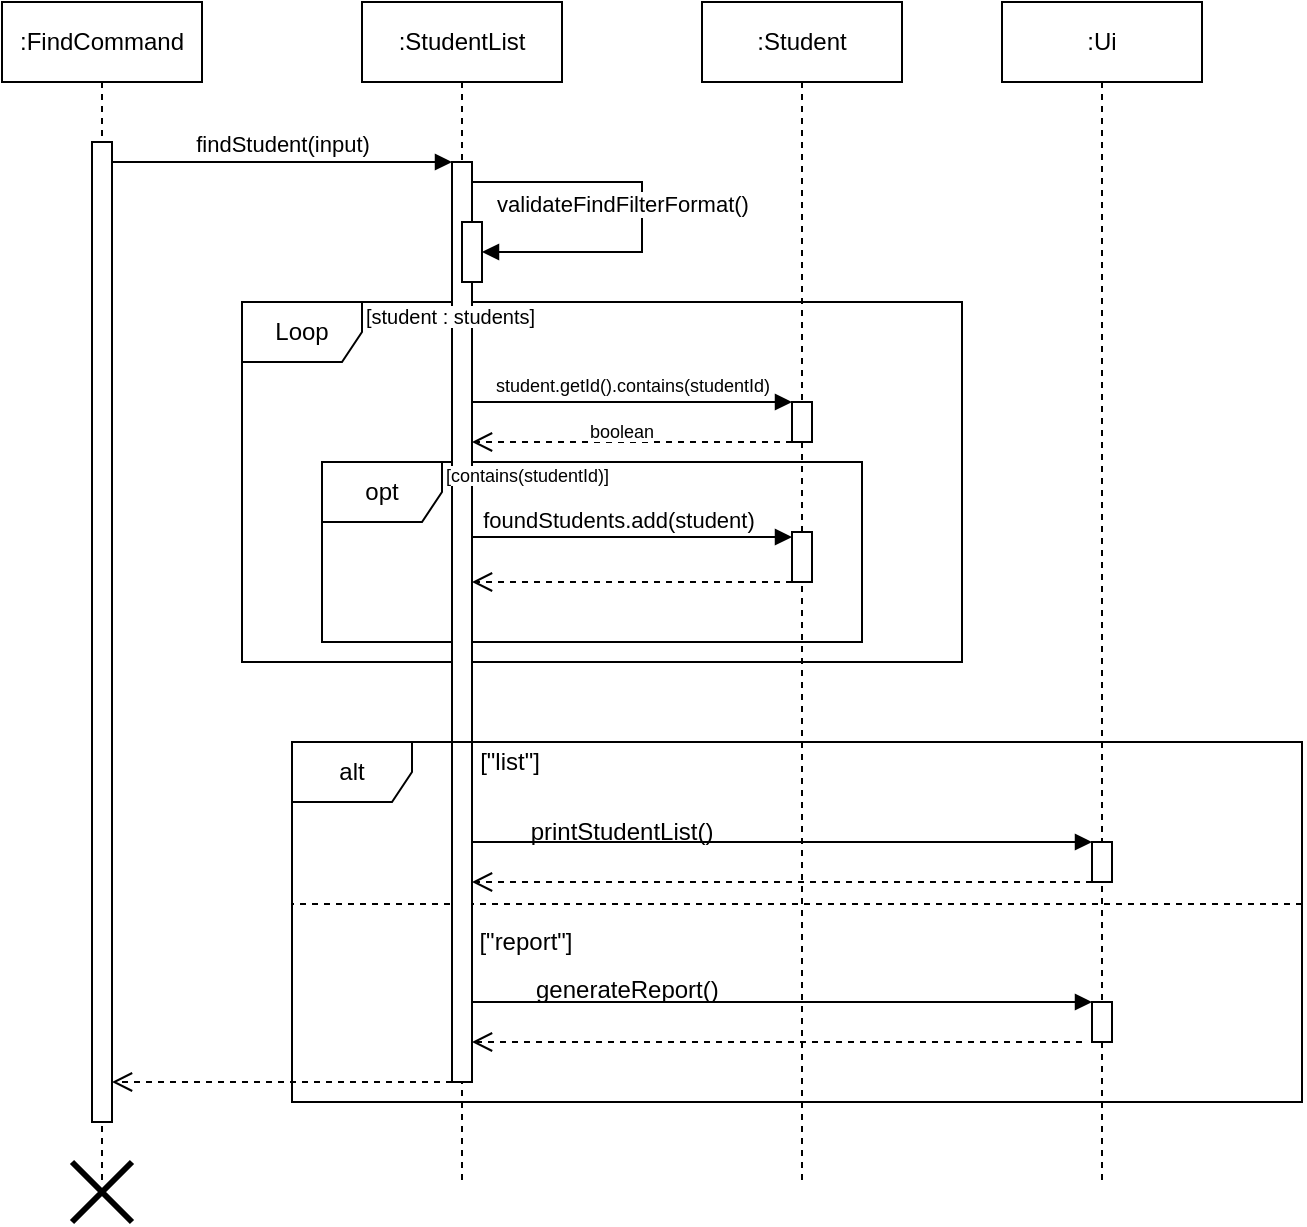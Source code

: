 <mxfile version="24.8.3">
  <diagram name="Page-1" id="2YBvvXClWsGukQMizWep">
    <mxGraphModel dx="794" dy="412" grid="1" gridSize="10" guides="1" tooltips="1" connect="1" arrows="1" fold="1" page="1" pageScale="1" pageWidth="850" pageHeight="1100" math="0" shadow="0">
      <root>
        <mxCell id="0" />
        <mxCell id="1" parent="0" />
        <mxCell id="WVKRIeredMOnScrXRFPX-44" value="" style="endArrow=none;dashed=1;html=1;rounded=0;exitX=1;exitY=0.45;exitDx=0;exitDy=0;exitPerimeter=0;entryX=-0.001;entryY=0.45;entryDx=0;entryDy=0;entryPerimeter=0;" parent="1" source="WVKRIeredMOnScrXRFPX-36" target="WVKRIeredMOnScrXRFPX-36" edge="1">
          <mxGeometry width="50" height="50" relative="1" as="geometry">
            <mxPoint x="380" y="535" as="sourcePoint" />
            <mxPoint x="190" y="510" as="targetPoint" />
          </mxGeometry>
        </mxCell>
        <mxCell id="WVKRIeredMOnScrXRFPX-26" value="opt" style="shape=umlFrame;whiteSpace=wrap;html=1;pointerEvents=0;" parent="1" vertex="1">
          <mxGeometry x="200" y="270" width="270" height="90" as="geometry" />
        </mxCell>
        <mxCell id="WVKRIeredMOnScrXRFPX-17" value="Loop" style="shape=umlFrame;whiteSpace=wrap;html=1;pointerEvents=0;" parent="1" vertex="1">
          <mxGeometry x="160" y="190" width="360" height="180" as="geometry" />
        </mxCell>
        <mxCell id="aM9ryv3xv72pqoxQDRHE-1" value=":FindCommand" style="shape=umlLifeline;perimeter=lifelinePerimeter;whiteSpace=wrap;html=1;container=0;dropTarget=0;collapsible=0;recursiveResize=0;outlineConnect=0;portConstraint=eastwest;newEdgeStyle={&quot;edgeStyle&quot;:&quot;elbowEdgeStyle&quot;,&quot;elbow&quot;:&quot;vertical&quot;,&quot;curved&quot;:0,&quot;rounded&quot;:0};" parent="1" vertex="1">
          <mxGeometry x="40" y="40" width="100" height="590" as="geometry" />
        </mxCell>
        <mxCell id="aM9ryv3xv72pqoxQDRHE-2" value="" style="html=1;points=[];perimeter=orthogonalPerimeter;outlineConnect=0;targetShapes=umlLifeline;portConstraint=eastwest;newEdgeStyle={&quot;edgeStyle&quot;:&quot;elbowEdgeStyle&quot;,&quot;elbow&quot;:&quot;vertical&quot;,&quot;curved&quot;:0,&quot;rounded&quot;:0};" parent="aM9ryv3xv72pqoxQDRHE-1" vertex="1">
          <mxGeometry x="45" y="70" width="10" height="490" as="geometry" />
        </mxCell>
        <mxCell id="aM9ryv3xv72pqoxQDRHE-5" value=":StudentList" style="shape=umlLifeline;perimeter=lifelinePerimeter;whiteSpace=wrap;html=1;container=0;dropTarget=0;collapsible=0;recursiveResize=0;outlineConnect=0;portConstraint=eastwest;newEdgeStyle={&quot;edgeStyle&quot;:&quot;elbowEdgeStyle&quot;,&quot;elbow&quot;:&quot;vertical&quot;,&quot;curved&quot;:0,&quot;rounded&quot;:0};" parent="1" vertex="1">
          <mxGeometry x="220" y="40" width="100" height="590" as="geometry" />
        </mxCell>
        <mxCell id="WVKRIeredMOnScrXRFPX-2" value="validateFindFilterFormat()" style="html=1;verticalAlign=bottom;endArrow=block;edgeStyle=elbowEdgeStyle;elbow=vertical;curved=0;rounded=0;" parent="aM9ryv3xv72pqoxQDRHE-5" source="aM9ryv3xv72pqoxQDRHE-6" target="WVKRIeredMOnScrXRFPX-1" edge="1">
          <mxGeometry x="0.05" y="-10" relative="1" as="geometry">
            <mxPoint x="60" y="90" as="sourcePoint" />
            <Array as="points">
              <mxPoint x="140" y="90" />
            </Array>
            <mxPoint x="140" y="150" as="targetPoint" />
            <mxPoint as="offset" />
          </mxGeometry>
        </mxCell>
        <mxCell id="aM9ryv3xv72pqoxQDRHE-6" value="" style="html=1;points=[];perimeter=orthogonalPerimeter;outlineConnect=0;targetShapes=umlLifeline;portConstraint=eastwest;newEdgeStyle={&quot;edgeStyle&quot;:&quot;elbowEdgeStyle&quot;,&quot;elbow&quot;:&quot;vertical&quot;,&quot;curved&quot;:0,&quot;rounded&quot;:0};" parent="aM9ryv3xv72pqoxQDRHE-5" vertex="1">
          <mxGeometry x="45" y="80" width="10" height="460" as="geometry" />
        </mxCell>
        <mxCell id="WVKRIeredMOnScrXRFPX-1" value="" style="html=1;points=[];perimeter=orthogonalPerimeter;outlineConnect=0;targetShapes=umlLifeline;portConstraint=eastwest;newEdgeStyle={&quot;edgeStyle&quot;:&quot;elbowEdgeStyle&quot;,&quot;elbow&quot;:&quot;vertical&quot;,&quot;curved&quot;:0,&quot;rounded&quot;:0};" parent="aM9ryv3xv72pqoxQDRHE-5" vertex="1">
          <mxGeometry x="50" y="110" width="10" height="30" as="geometry" />
        </mxCell>
        <mxCell id="aM9ryv3xv72pqoxQDRHE-7" value="findStudent(input)" style="html=1;verticalAlign=bottom;endArrow=block;edgeStyle=elbowEdgeStyle;elbow=vertical;curved=0;rounded=0;" parent="1" source="aM9ryv3xv72pqoxQDRHE-2" target="aM9ryv3xv72pqoxQDRHE-6" edge="1">
          <mxGeometry relative="1" as="geometry">
            <mxPoint x="195" y="130" as="sourcePoint" />
            <Array as="points">
              <mxPoint x="180" y="120" />
            </Array>
          </mxGeometry>
        </mxCell>
        <mxCell id="aM9ryv3xv72pqoxQDRHE-8" value="" style="html=1;verticalAlign=bottom;endArrow=open;dashed=1;endSize=8;edgeStyle=elbowEdgeStyle;elbow=vertical;curved=0;rounded=0;" parent="1" source="aM9ryv3xv72pqoxQDRHE-6" target="aM9ryv3xv72pqoxQDRHE-2" edge="1">
          <mxGeometry relative="1" as="geometry">
            <mxPoint x="100" y="580" as="targetPoint" />
            <Array as="points">
              <mxPoint x="185" y="580" />
            </Array>
            <mxPoint x="260" y="580" as="sourcePoint" />
          </mxGeometry>
        </mxCell>
        <mxCell id="WVKRIeredMOnScrXRFPX-3" value=":Student" style="shape=umlLifeline;perimeter=lifelinePerimeter;whiteSpace=wrap;html=1;container=0;dropTarget=0;collapsible=0;recursiveResize=0;outlineConnect=0;portConstraint=eastwest;newEdgeStyle={&quot;edgeStyle&quot;:&quot;elbowEdgeStyle&quot;,&quot;elbow&quot;:&quot;vertical&quot;,&quot;curved&quot;:0,&quot;rounded&quot;:0};" parent="1" vertex="1">
          <mxGeometry x="390" y="40" width="100" height="590" as="geometry" />
        </mxCell>
        <mxCell id="WVKRIeredMOnScrXRFPX-4" value="" style="html=1;points=[];perimeter=orthogonalPerimeter;outlineConnect=0;targetShapes=umlLifeline;portConstraint=eastwest;newEdgeStyle={&quot;edgeStyle&quot;:&quot;elbowEdgeStyle&quot;,&quot;elbow&quot;:&quot;vertical&quot;,&quot;curved&quot;:0,&quot;rounded&quot;:0};" parent="WVKRIeredMOnScrXRFPX-3" vertex="1">
          <mxGeometry x="45" y="200" width="10" height="20" as="geometry" />
        </mxCell>
        <mxCell id="WVKRIeredMOnScrXRFPX-50" value="" style="html=1;points=[];perimeter=orthogonalPerimeter;outlineConnect=0;targetShapes=umlLifeline;portConstraint=eastwest;newEdgeStyle={&quot;edgeStyle&quot;:&quot;elbowEdgeStyle&quot;,&quot;elbow&quot;:&quot;vertical&quot;,&quot;curved&quot;:0,&quot;rounded&quot;:0};" parent="WVKRIeredMOnScrXRFPX-3" vertex="1">
          <mxGeometry x="45" y="265" width="10" height="25" as="geometry" />
        </mxCell>
        <mxCell id="WVKRIeredMOnScrXRFPX-7" value=":Ui" style="shape=umlLifeline;perimeter=lifelinePerimeter;whiteSpace=wrap;html=1;container=0;dropTarget=0;collapsible=0;recursiveResize=0;outlineConnect=0;portConstraint=eastwest;newEdgeStyle={&quot;edgeStyle&quot;:&quot;elbowEdgeStyle&quot;,&quot;elbow&quot;:&quot;vertical&quot;,&quot;curved&quot;:0,&quot;rounded&quot;:0};" parent="1" vertex="1">
          <mxGeometry x="540" y="40" width="100" height="590" as="geometry" />
        </mxCell>
        <mxCell id="WVKRIeredMOnScrXRFPX-8" value="" style="html=1;points=[];perimeter=orthogonalPerimeter;outlineConnect=0;targetShapes=umlLifeline;portConstraint=eastwest;newEdgeStyle={&quot;edgeStyle&quot;:&quot;elbowEdgeStyle&quot;,&quot;elbow&quot;:&quot;vertical&quot;,&quot;curved&quot;:0,&quot;rounded&quot;:0};" parent="WVKRIeredMOnScrXRFPX-7" vertex="1">
          <mxGeometry x="45" y="420" width="10" height="20" as="geometry" />
        </mxCell>
        <mxCell id="WVKRIeredMOnScrXRFPX-13" style="edgeStyle=orthogonalEdgeStyle;rounded=0;orthogonalLoop=1;jettySize=auto;html=1;exitX=0;exitY=0;exitDx=20;exitDy=0;exitPerimeter=0;" parent="1" edge="1">
          <mxGeometry relative="1" as="geometry">
            <mxPoint x="250" y="230" as="sourcePoint" />
            <mxPoint x="250" y="230" as="targetPoint" />
          </mxGeometry>
        </mxCell>
        <mxCell id="WVKRIeredMOnScrXRFPX-27" value="&lt;span style=&quot;font-size: 9px;&quot;&gt;student.getId().contains(studentId)&lt;/span&gt;" style="html=1;verticalAlign=bottom;endArrow=block;edgeStyle=elbowEdgeStyle;elbow=vertical;curved=0;rounded=0;" parent="1" source="aM9ryv3xv72pqoxQDRHE-6" target="WVKRIeredMOnScrXRFPX-4" edge="1">
          <mxGeometry relative="1" as="geometry">
            <mxPoint x="290" y="240" as="sourcePoint" />
            <Array as="points">
              <mxPoint x="355" y="240" />
            </Array>
            <mxPoint x="430" y="240" as="targetPoint" />
          </mxGeometry>
        </mxCell>
        <mxCell id="WVKRIeredMOnScrXRFPX-31" value="" style="html=1;verticalAlign=bottom;endArrow=open;dashed=1;endSize=8;edgeStyle=elbowEdgeStyle;elbow=horizontal;curved=0;rounded=0;" parent="1" source="WVKRIeredMOnScrXRFPX-4" target="aM9ryv3xv72pqoxQDRHE-6" edge="1">
          <mxGeometry relative="1" as="geometry">
            <mxPoint x="272" y="260" as="targetPoint" />
            <Array as="points">
              <mxPoint x="359" y="260" />
            </Array>
            <mxPoint x="432" y="260" as="sourcePoint" />
          </mxGeometry>
        </mxCell>
        <mxCell id="WVKRIeredMOnScrXRFPX-34" value="foundStudents.add(student)" style="html=1;verticalAlign=bottom;endArrow=block;edgeStyle=elbowEdgeStyle;elbow=horizontal;curved=0;rounded=0;" parent="1" target="WVKRIeredMOnScrXRFPX-50" edge="1">
          <mxGeometry x="-0.088" relative="1" as="geometry">
            <mxPoint x="275" y="307.5" as="sourcePoint" />
            <Array as="points">
              <mxPoint x="335" y="307.5" />
            </Array>
            <mxPoint x="280" y="335" as="targetPoint" />
            <mxPoint as="offset" />
          </mxGeometry>
        </mxCell>
        <mxCell id="WVKRIeredMOnScrXRFPX-35" value="&lt;div style=&quot;text-align: center;&quot;&gt;&lt;font size=&quot;1&quot;&gt;&lt;span style=&quot;text-wrap-mode: nowrap; background-color: rgb(255, 255, 255);&quot;&gt;[student : students]&lt;/span&gt;&lt;/font&gt;&lt;/div&gt;" style="text;whiteSpace=wrap;html=1;" parent="1" vertex="1">
          <mxGeometry x="220" y="183" width="120" height="40" as="geometry" />
        </mxCell>
        <mxCell id="WVKRIeredMOnScrXRFPX-29" value="&lt;span style=&quot;color: rgb(0, 0, 0); font-family: Helvetica; font-size: 9px; font-style: normal; font-variant-ligatures: normal; font-variant-caps: normal; font-weight: 400; letter-spacing: normal; orphans: 2; text-align: center; text-indent: 0px; text-transform: none; widows: 2; word-spacing: 0px; -webkit-text-stroke-width: 0px; white-space: nowrap; background-color: rgb(255, 255, 255); text-decoration-thickness: initial; text-decoration-style: initial; text-decoration-color: initial; display: inline !important; float: none;&quot;&gt;[contains(studentId)]&lt;/span&gt;" style="text;whiteSpace=wrap;html=1;" parent="1" vertex="1">
          <mxGeometry x="260" y="262" width="90" height="30" as="geometry" />
        </mxCell>
        <mxCell id="WVKRIeredMOnScrXRFPX-36" value="alt" style="shape=umlFrame;whiteSpace=wrap;html=1;pointerEvents=0;" parent="1" vertex="1">
          <mxGeometry x="185" y="410" width="505" height="180" as="geometry" />
        </mxCell>
        <mxCell id="WVKRIeredMOnScrXRFPX-37" value="" style="shape=umlDestroy;whiteSpace=wrap;html=1;strokeWidth=3;targetShapes=umlLifeline;" parent="1" vertex="1">
          <mxGeometry x="75" y="620" width="30" height="30" as="geometry" />
        </mxCell>
        <mxCell id="WVKRIeredMOnScrXRFPX-38" value="" style="html=1;verticalAlign=bottom;endArrow=block;edgeStyle=elbowEdgeStyle;elbow=horizontal;curved=0;rounded=0;" parent="1" source="aM9ryv3xv72pqoxQDRHE-6" target="WVKRIeredMOnScrXRFPX-8" edge="1">
          <mxGeometry relative="1" as="geometry">
            <mxPoint x="280" y="460" as="sourcePoint" />
            <Array as="points">
              <mxPoint x="370" y="460" />
            </Array>
            <mxPoint x="590" y="460" as="targetPoint" />
          </mxGeometry>
        </mxCell>
        <mxCell id="WVKRIeredMOnScrXRFPX-39" value="printStudentList()" style="text;strokeColor=none;align=center;fillColor=none;html=1;verticalAlign=middle;whiteSpace=wrap;rounded=0;" parent="1" vertex="1">
          <mxGeometry x="320" y="440" width="60" height="30" as="geometry" />
        </mxCell>
        <mxCell id="WVKRIeredMOnScrXRFPX-41" value="[&quot;list&quot;]" style="text;strokeColor=none;align=center;fillColor=none;html=1;verticalAlign=middle;whiteSpace=wrap;rounded=0;" parent="1" vertex="1">
          <mxGeometry x="264" y="405" width="60" height="30" as="geometry" />
        </mxCell>
        <mxCell id="WVKRIeredMOnScrXRFPX-43" value="" style="html=1;verticalAlign=bottom;endArrow=open;dashed=1;endSize=8;edgeStyle=elbowEdgeStyle;elbow=horizontal;curved=0;rounded=0;" parent="1" target="aM9ryv3xv72pqoxQDRHE-6" edge="1">
          <mxGeometry relative="1" as="geometry">
            <mxPoint x="280" y="480" as="targetPoint" />
            <Array as="points">
              <mxPoint x="375" y="480" />
            </Array>
            <mxPoint x="585" y="480" as="sourcePoint" />
          </mxGeometry>
        </mxCell>
        <mxCell id="WVKRIeredMOnScrXRFPX-45" value="" style="html=1;verticalAlign=bottom;endArrow=block;edgeStyle=elbowEdgeStyle;elbow=horizontal;curved=0;rounded=0;" parent="1" source="aM9ryv3xv72pqoxQDRHE-6" target="WVKRIeredMOnScrXRFPX-49" edge="1">
          <mxGeometry relative="1" as="geometry">
            <mxPoint x="290" y="540" as="sourcePoint" />
            <Array as="points">
              <mxPoint x="355" y="540" />
            </Array>
            <mxPoint x="560" y="540" as="targetPoint" />
          </mxGeometry>
        </mxCell>
        <mxCell id="WVKRIeredMOnScrXRFPX-46" value="" style="html=1;verticalAlign=bottom;endArrow=open;dashed=1;endSize=8;edgeStyle=elbowEdgeStyle;elbow=horizontal;curved=0;rounded=0;" parent="1" target="aM9ryv3xv72pqoxQDRHE-6" edge="1">
          <mxGeometry relative="1" as="geometry">
            <mxPoint x="270" y="560" as="targetPoint" />
            <Array as="points">
              <mxPoint x="370" y="560" />
            </Array>
            <mxPoint x="580" y="560" as="sourcePoint" />
          </mxGeometry>
        </mxCell>
        <mxCell id="WVKRIeredMOnScrXRFPX-47" value="&lt;div style=&quot;text-align: center;&quot;&gt;&lt;span style=&quot;background-color: initial;&quot;&gt;generateReport()&lt;/span&gt;&lt;/div&gt;" style="text;whiteSpace=wrap;html=1;" parent="1" vertex="1">
          <mxGeometry x="305" y="520" width="120" height="40" as="geometry" />
        </mxCell>
        <mxCell id="WVKRIeredMOnScrXRFPX-48" value="[&quot;report&quot;]" style="text;strokeColor=none;align=center;fillColor=none;html=1;verticalAlign=middle;whiteSpace=wrap;rounded=0;" parent="1" vertex="1">
          <mxGeometry x="272" y="495" width="60" height="30" as="geometry" />
        </mxCell>
        <mxCell id="WVKRIeredMOnScrXRFPX-49" value="" style="html=1;points=[];perimeter=orthogonalPerimeter;outlineConnect=0;targetShapes=umlLifeline;portConstraint=eastwest;newEdgeStyle={&quot;edgeStyle&quot;:&quot;elbowEdgeStyle&quot;,&quot;elbow&quot;:&quot;vertical&quot;,&quot;curved&quot;:0,&quot;rounded&quot;:0};" parent="1" vertex="1">
          <mxGeometry x="585" y="540" width="10" height="20" as="geometry" />
        </mxCell>
        <mxCell id="WVKRIeredMOnScrXRFPX-51" value="" style="html=1;verticalAlign=bottom;endArrow=open;dashed=1;endSize=8;edgeStyle=elbowEdgeStyle;elbow=horizontal;curved=0;rounded=0;" parent="1" target="aM9ryv3xv72pqoxQDRHE-6" edge="1">
          <mxGeometry relative="1" as="geometry">
            <mxPoint x="272" y="330" as="targetPoint" />
            <Array as="points">
              <mxPoint x="356" y="330" />
            </Array>
            <mxPoint x="435" y="330" as="sourcePoint" />
          </mxGeometry>
        </mxCell>
        <mxCell id="p3bejUE7ISVnwSbzyVXV-3" value="&lt;span style=&quot;color: rgb(0, 0, 0); font-family: Helvetica; font-size: 9px; font-style: normal; font-variant-ligatures: normal; font-variant-caps: normal; font-weight: 400; letter-spacing: normal; orphans: 2; text-align: center; text-indent: 0px; text-transform: none; widows: 2; word-spacing: 0px; -webkit-text-stroke-width: 0px; white-space: nowrap; background-color: rgb(255, 255, 255); text-decoration-thickness: initial; text-decoration-style: initial; text-decoration-color: initial; display: inline !important; float: none;&quot;&gt;boolean&lt;/span&gt;" style="text;whiteSpace=wrap;html=1;" vertex="1" parent="1">
          <mxGeometry x="332" y="240" width="170" height="40" as="geometry" />
        </mxCell>
      </root>
    </mxGraphModel>
  </diagram>
</mxfile>

